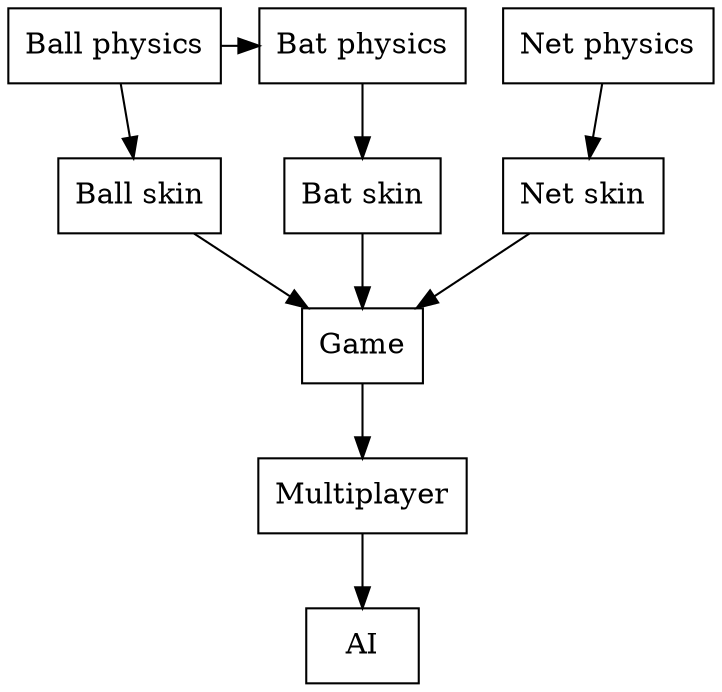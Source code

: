 digraph Tasks {
  node [shape=rectangle]
  taskBallPhy [label="Ball physics", URL="ball_physics/"]
  taskBatPhy [label="Bat physics", URL="bat-physics.html"]
  taskBatSkin [label="Bat skin", URL="ball-physics.html"]
  taskBallSkin [label="Ball skin", URL="ball-skin.html"]
  taskNetPhy [label="Net physics", URL="net-phy.html"]
  taskNetSkin [label="Net skin", URL="net-skin.html"]
  taskGame [label="Game", URL="game.html"]
  taskAI [label="AI", URL="ai.html"]
  taskMultiplayer [label="Multiplayer", URL="multiplayer.html"]
  {rank = same; taskBatPhy; taskBallPhy; taskNetPhy; }

  taskNetPhy -> taskNetSkin
  taskBallPhy -> taskBatPhy
  taskBallPhy -> taskBallSkin
  taskBatPhy -> taskBatSkin

  taskNetSkin -> taskGame
  taskBallSkin -> taskGame
  taskBatSkin -> taskGame

  taskGame -> taskMultiplayer
  taskMultiplayer -> taskAI
}
